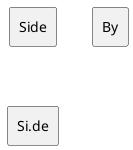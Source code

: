 {
  "sha1": "41e4eqq1ouz87ydro9ygnnm6hlcec8d",
  "insertion": {
    "when": "2024-05-30T20:48:20.402Z",
    "url": "https://forum.plantuml.net/10995/deployment-diagram-regression-if-name-ends-with",
    "user": "plantuml@gmail.com"
  }
}
@startuml
rectangle Side
rectangle By
rectangle "Si.de"
@enduml
